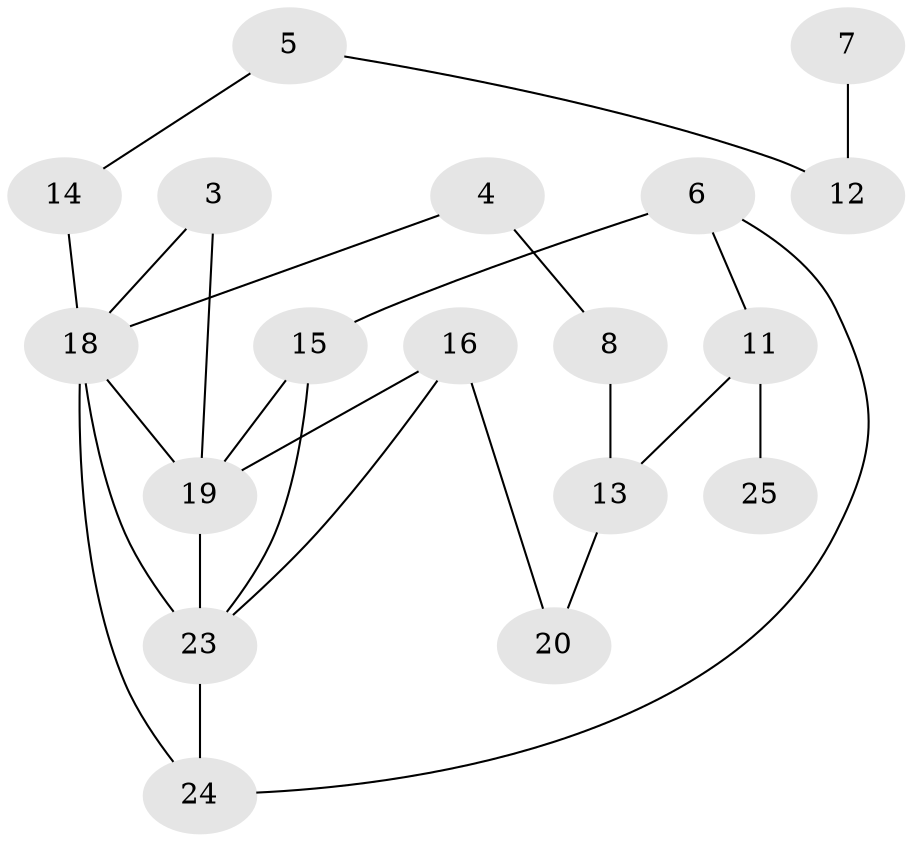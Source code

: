 // original degree distribution, {2: 0.36, 3: 0.2, 1: 0.16, 0: 0.14, 4: 0.1, 5: 0.04}
// Generated by graph-tools (version 1.1) at 2025/00/03/09/25 03:00:48]
// undirected, 18 vertices, 25 edges
graph export_dot {
graph [start="1"]
  node [color=gray90,style=filled];
  3;
  4;
  5;
  6;
  7;
  8;
  11;
  12;
  13;
  14;
  15;
  16;
  18;
  19;
  20;
  23;
  24;
  25;
  3 -- 18 [weight=1.0];
  3 -- 19 [weight=1.0];
  4 -- 8 [weight=1.0];
  4 -- 18 [weight=1.0];
  5 -- 12 [weight=1.0];
  5 -- 14 [weight=1.0];
  6 -- 11 [weight=1.0];
  6 -- 15 [weight=1.0];
  6 -- 24 [weight=1.0];
  7 -- 12 [weight=1.0];
  8 -- 13 [weight=1.0];
  11 -- 13 [weight=1.0];
  11 -- 25 [weight=1.0];
  13 -- 20 [weight=1.0];
  14 -- 18 [weight=1.0];
  15 -- 19 [weight=1.0];
  15 -- 23 [weight=1.0];
  16 -- 19 [weight=1.0];
  16 -- 20 [weight=1.0];
  16 -- 23 [weight=1.0];
  18 -- 19 [weight=1.0];
  18 -- 23 [weight=2.0];
  18 -- 24 [weight=1.0];
  19 -- 23 [weight=1.0];
  23 -- 24 [weight=2.0];
}
